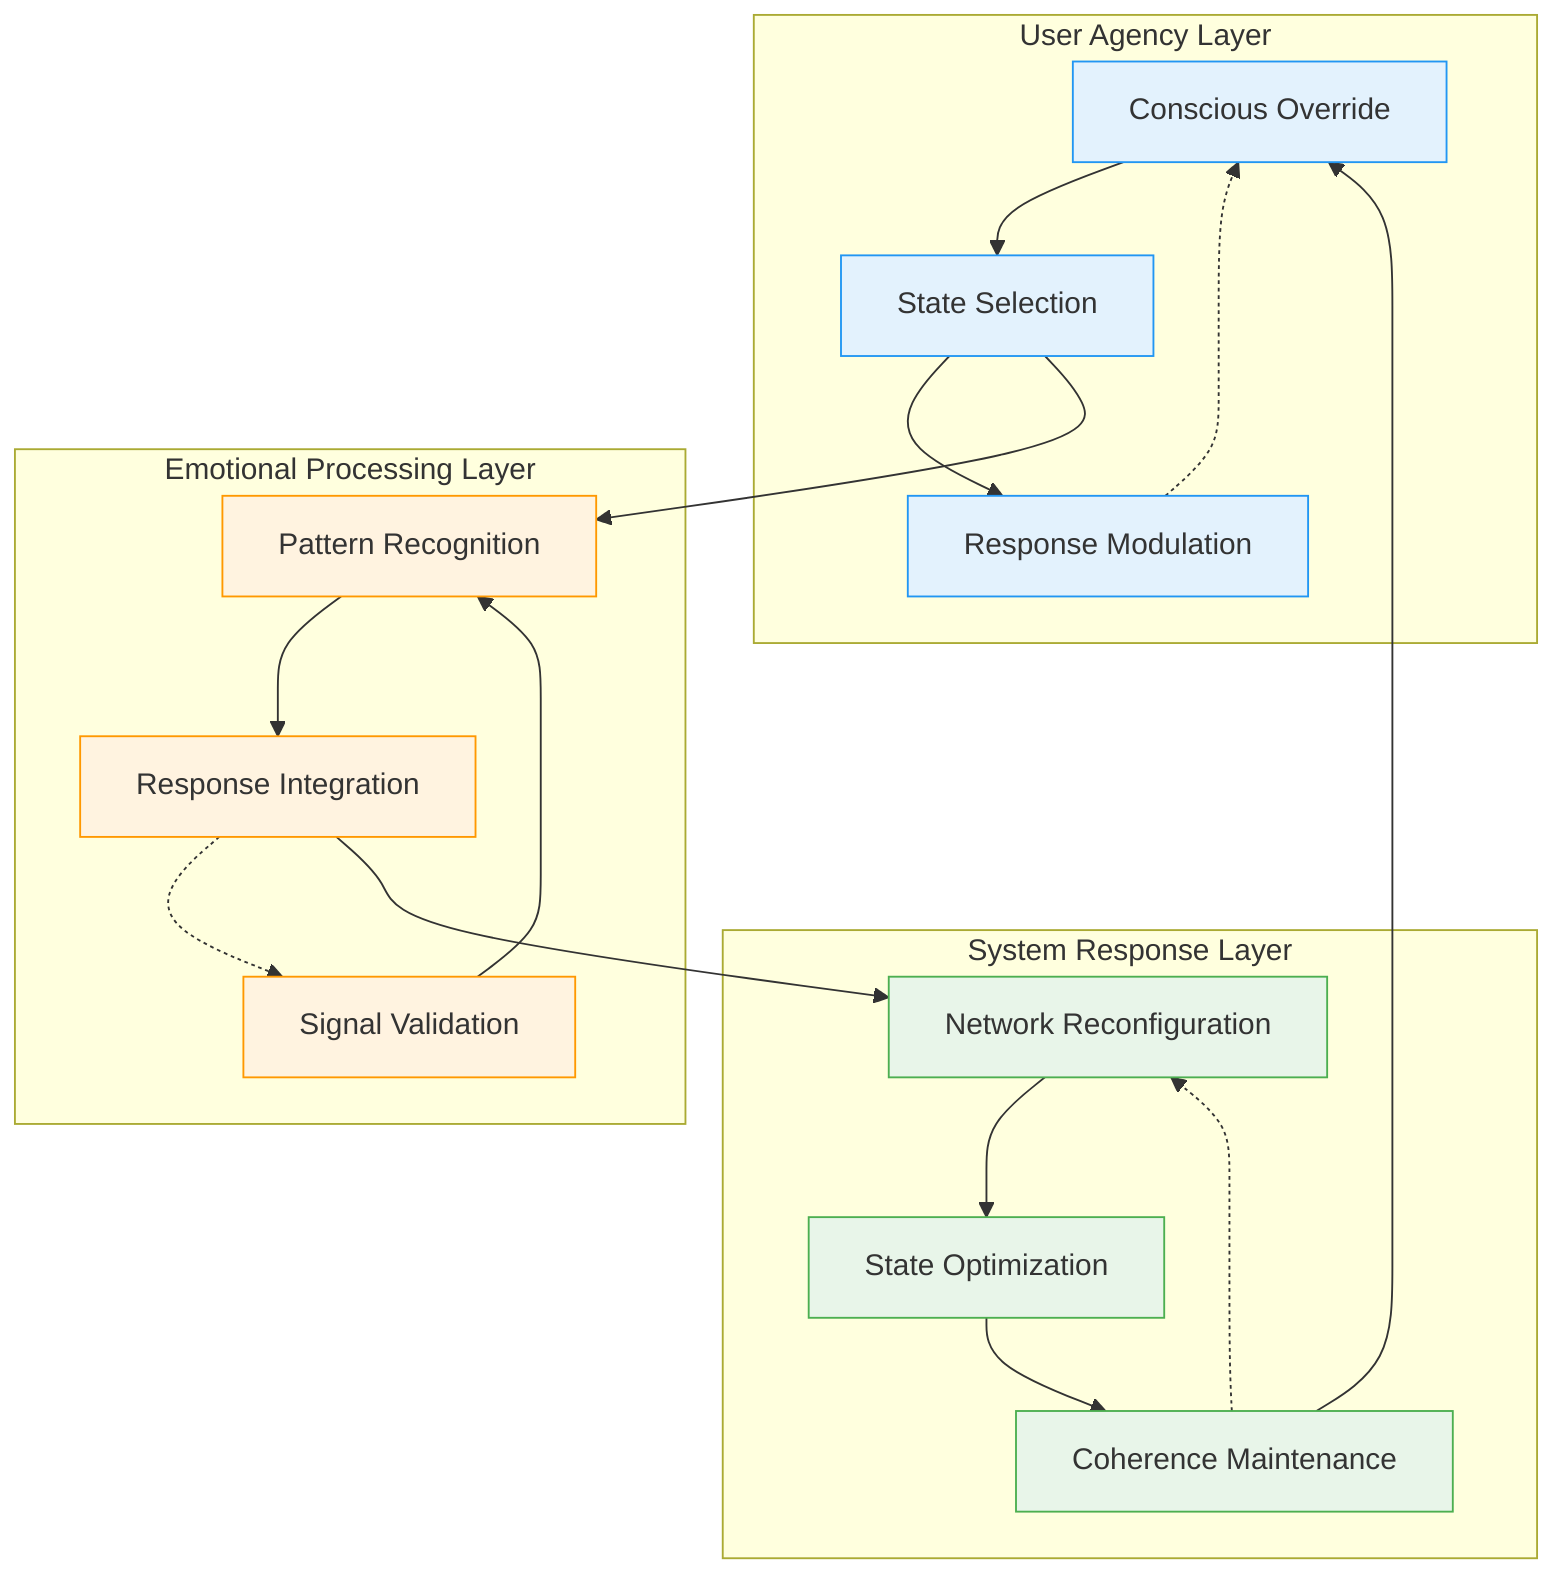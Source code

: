 flowchart TB
    subgraph UserAgency["User Agency Layer"]
        direction TB
        UA1[Conscious Override]
        UA2[State Selection]
        UA3[Response Modulation]
        
        UA1 --> UA2
        UA2 --> UA3
        UA3 -.-> UA1
    end

    subgraph EmotionalProcessing["Emotional Processing Layer"]
        direction LR
        EP1[Signal Validation]
        EP2[Pattern Recognition]
        EP3[Response Integration]
        
        EP1 --> EP2
        EP2 --> EP3
        EP3 -.-> EP1
    end

    subgraph SystemResponse["System Response Layer"]
        direction TB
        SR1[Network Reconfiguration]
        SR2[State Optimization]
        SR3[Coherence Maintenance]
        
        SR1 --> SR2
        SR2 --> SR3
        SR3 -.-> SR1
    end

    UA2 --> EP2
    EP3 --> SR1
    SR3 --> UA1

    %% Styling
    classDef agency fill:#e3f2fd,stroke:#2196F3
    classDef emotion fill:#fff3e0,stroke:#FF9800
    classDef system fill:#e8f5e9,stroke:#4CAF50

    class UA1,UA2,UA3 agency
    class EP1,EP2,EP3 emotion
    class SR1,SR2,SR3 system